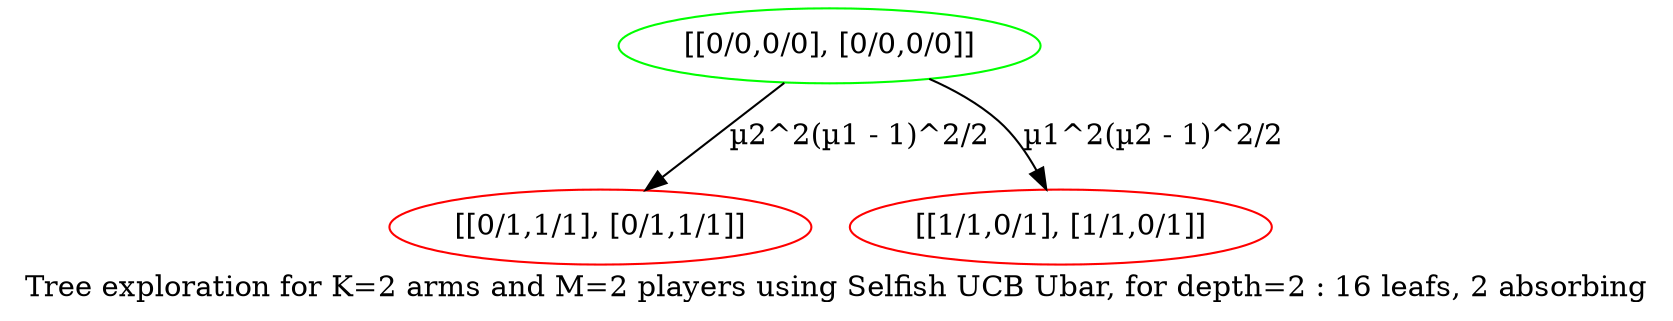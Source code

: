 digraph {
	overlap=false
	label="Tree exploration for K=2 arms and M=2 players using Selfish UCB Ubar, for depth=2 : 16 leafs, 2 absorbing"
	0 [label="[[0/0,0/0], [0/0,0/0]]" color=green]
	9 [label="[[0/1,1/1], [0/1,1/1]]" color=red]
	0 -> 9 [label="µ2^2(µ1 - 1)^2/2" color=black]
	15 [label="[[1/1,0/1], [1/1,0/1]]" color=red]
	0 -> 15 [label="µ1^2(µ2 - 1)^2/2" color=black]
}
